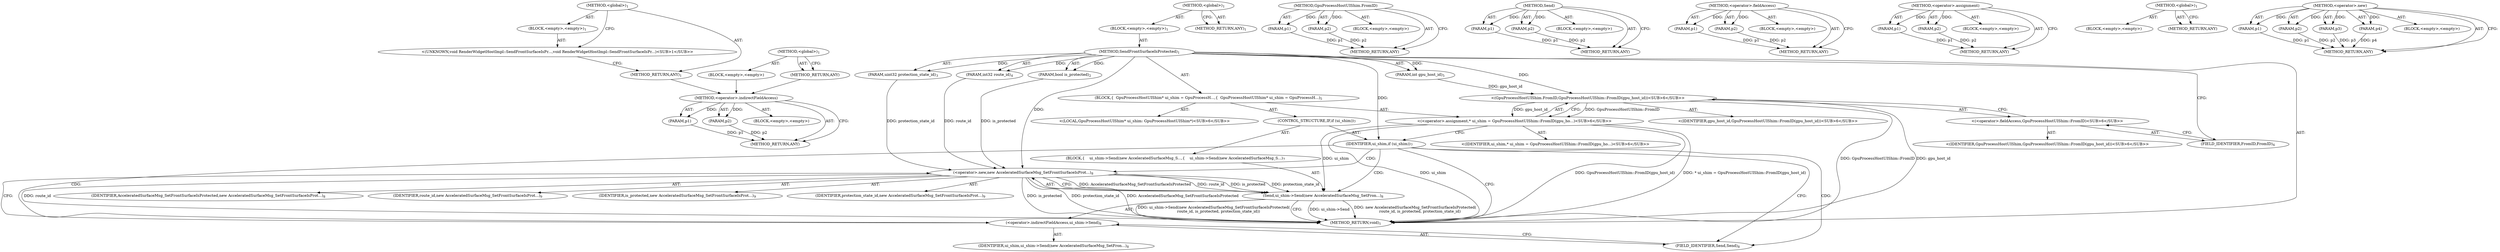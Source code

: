 digraph "&lt;global&gt;" {
vulnerable_81 [label=<(METHOD,&lt;operator&gt;.indirectFieldAccess)>];
vulnerable_82 [label=<(PARAM,p1)>];
vulnerable_83 [label=<(PARAM,p2)>];
vulnerable_84 [label=<(BLOCK,&lt;empty&gt;,&lt;empty&gt;)>];
vulnerable_85 [label=<(METHOD_RETURN,ANY)>];
vulnerable_6 [label=<(METHOD,&lt;global&gt;)<SUB>1</SUB>>];
vulnerable_7 [label=<(BLOCK,&lt;empty&gt;,&lt;empty&gt;)<SUB>1</SUB>>];
vulnerable_8 [label=<(METHOD,SendFrontSurfaceIsProtected)<SUB>1</SUB>>];
vulnerable_9 [label=<(PARAM,bool is_protected)<SUB>2</SUB>>];
vulnerable_10 [label=<(PARAM,uint32 protection_state_id)<SUB>3</SUB>>];
vulnerable_11 [label=<(PARAM,int32 route_id)<SUB>4</SUB>>];
vulnerable_12 [label=<(PARAM,int gpu_host_id)<SUB>5</SUB>>];
vulnerable_13 [label=<(BLOCK,{
  GpuProcessHostUIShim* ui_shim = GpuProcessH...,{
  GpuProcessHostUIShim* ui_shim = GpuProcessH...)<SUB>5</SUB>>];
vulnerable_14 [label="<(LOCAL,GpuProcessHostUIShim* ui_shim: GpuProcessHostUIShim*)<SUB>6</SUB>>"];
vulnerable_15 [label="<(&lt;operator&gt;.assignment,* ui_shim = GpuProcessHostUIShim::FromID(gpu_ho...)<SUB>6</SUB>>"];
vulnerable_16 [label="<(IDENTIFIER,ui_shim,* ui_shim = GpuProcessHostUIShim::FromID(gpu_ho...)<SUB>6</SUB>>"];
vulnerable_17 [label="<(GpuProcessHostUIShim.FromID,GpuProcessHostUIShim::FromID(gpu_host_id))<SUB>6</SUB>>"];
vulnerable_18 [label="<(&lt;operator&gt;.fieldAccess,GpuProcessHostUIShim::FromID)<SUB>6</SUB>>"];
vulnerable_19 [label="<(IDENTIFIER,GpuProcessHostUIShim,GpuProcessHostUIShim::FromID(gpu_host_id))<SUB>6</SUB>>"];
vulnerable_20 [label=<(FIELD_IDENTIFIER,FromID,FromID)<SUB>6</SUB>>];
vulnerable_21 [label="<(IDENTIFIER,gpu_host_id,GpuProcessHostUIShim::FromID(gpu_host_id))<SUB>6</SUB>>"];
vulnerable_22 [label=<(CONTROL_STRUCTURE,IF,if (ui_shim))<SUB>7</SUB>>];
vulnerable_23 [label=<(IDENTIFIER,ui_shim,if (ui_shim))<SUB>7</SUB>>];
vulnerable_24 [label=<(BLOCK,{
    ui_shim-&gt;Send(new AcceleratedSurfaceMsg_S...,{
    ui_shim-&gt;Send(new AcceleratedSurfaceMsg_S...)<SUB>7</SUB>>];
vulnerable_25 [label=<(Send,ui_shim-&gt;Send(new AcceleratedSurfaceMsg_SetFron...)<SUB>8</SUB>>];
vulnerable_26 [label=<(&lt;operator&gt;.indirectFieldAccess,ui_shim-&gt;Send)<SUB>8</SUB>>];
vulnerable_27 [label=<(IDENTIFIER,ui_shim,ui_shim-&gt;Send(new AcceleratedSurfaceMsg_SetFron...)<SUB>8</SUB>>];
vulnerable_28 [label=<(FIELD_IDENTIFIER,Send,Send)<SUB>8</SUB>>];
vulnerable_29 [label=<(&lt;operator&gt;.new,new AcceleratedSurfaceMsg_SetFrontSurfaceIsProt...)<SUB>8</SUB>>];
vulnerable_30 [label=<(IDENTIFIER,AcceleratedSurfaceMsg_SetFrontSurfaceIsProtected,new AcceleratedSurfaceMsg_SetFrontSurfaceIsProt...)<SUB>8</SUB>>];
vulnerable_31 [label=<(IDENTIFIER,route_id,new AcceleratedSurfaceMsg_SetFrontSurfaceIsProt...)<SUB>9</SUB>>];
vulnerable_32 [label=<(IDENTIFIER,is_protected,new AcceleratedSurfaceMsg_SetFrontSurfaceIsProt...)<SUB>9</SUB>>];
vulnerable_33 [label=<(IDENTIFIER,protection_state_id,new AcceleratedSurfaceMsg_SetFrontSurfaceIsProt...)<SUB>9</SUB>>];
vulnerable_34 [label=<(METHOD_RETURN,void)<SUB>1</SUB>>];
vulnerable_36 [label=<(METHOD_RETURN,ANY)<SUB>1</SUB>>];
vulnerable_66 [label=<(METHOD,GpuProcessHostUIShim.FromID)>];
vulnerable_67 [label=<(PARAM,p1)>];
vulnerable_68 [label=<(PARAM,p2)>];
vulnerable_69 [label=<(BLOCK,&lt;empty&gt;,&lt;empty&gt;)>];
vulnerable_70 [label=<(METHOD_RETURN,ANY)>];
vulnerable_76 [label=<(METHOD,Send)>];
vulnerable_77 [label=<(PARAM,p1)>];
vulnerable_78 [label=<(PARAM,p2)>];
vulnerable_79 [label=<(BLOCK,&lt;empty&gt;,&lt;empty&gt;)>];
vulnerable_80 [label=<(METHOD_RETURN,ANY)>];
vulnerable_71 [label=<(METHOD,&lt;operator&gt;.fieldAccess)>];
vulnerable_72 [label=<(PARAM,p1)>];
vulnerable_73 [label=<(PARAM,p2)>];
vulnerable_74 [label=<(BLOCK,&lt;empty&gt;,&lt;empty&gt;)>];
vulnerable_75 [label=<(METHOD_RETURN,ANY)>];
vulnerable_61 [label=<(METHOD,&lt;operator&gt;.assignment)>];
vulnerable_62 [label=<(PARAM,p1)>];
vulnerable_63 [label=<(PARAM,p2)>];
vulnerable_64 [label=<(BLOCK,&lt;empty&gt;,&lt;empty&gt;)>];
vulnerable_65 [label=<(METHOD_RETURN,ANY)>];
vulnerable_55 [label=<(METHOD,&lt;global&gt;)<SUB>1</SUB>>];
vulnerable_56 [label=<(BLOCK,&lt;empty&gt;,&lt;empty&gt;)>];
vulnerable_57 [label=<(METHOD_RETURN,ANY)>];
vulnerable_86 [label=<(METHOD,&lt;operator&gt;.new)>];
vulnerable_87 [label=<(PARAM,p1)>];
vulnerable_88 [label=<(PARAM,p2)>];
vulnerable_89 [label=<(PARAM,p3)>];
vulnerable_90 [label=<(PARAM,p4)>];
vulnerable_91 [label=<(BLOCK,&lt;empty&gt;,&lt;empty&gt;)>];
vulnerable_92 [label=<(METHOD_RETURN,ANY)>];
fixed_6 [label=<(METHOD,&lt;global&gt;)<SUB>1</SUB>>];
fixed_7 [label=<(BLOCK,&lt;empty&gt;,&lt;empty&gt;)<SUB>1</SUB>>];
fixed_8 [label="<(UNKNOWN,void RenderWidgetHostImpl::SendFrontSurfaceIsPr...,void RenderWidgetHostImpl::SendFrontSurfaceIsPr...)<SUB>1</SUB>>"];
fixed_9 [label=<(METHOD_RETURN,ANY)<SUB>1</SUB>>];
fixed_14 [label=<(METHOD,&lt;global&gt;)<SUB>1</SUB>>];
fixed_15 [label=<(BLOCK,&lt;empty&gt;,&lt;empty&gt;)>];
fixed_16 [label=<(METHOD_RETURN,ANY)>];
vulnerable_81 -> vulnerable_82  [key=0, label="AST: "];
vulnerable_81 -> vulnerable_82  [key=1, label="DDG: "];
vulnerable_81 -> vulnerable_84  [key=0, label="AST: "];
vulnerable_81 -> vulnerable_83  [key=0, label="AST: "];
vulnerable_81 -> vulnerable_83  [key=1, label="DDG: "];
vulnerable_81 -> vulnerable_85  [key=0, label="AST: "];
vulnerable_81 -> vulnerable_85  [key=1, label="CFG: "];
vulnerable_82 -> vulnerable_85  [key=0, label="DDG: p1"];
vulnerable_83 -> vulnerable_85  [key=0, label="DDG: p2"];
vulnerable_6 -> vulnerable_7  [key=0, label="AST: "];
vulnerable_6 -> vulnerable_36  [key=0, label="AST: "];
vulnerable_6 -> vulnerable_36  [key=1, label="CFG: "];
vulnerable_7 -> vulnerable_8  [key=0, label="AST: "];
vulnerable_8 -> vulnerable_9  [key=0, label="AST: "];
vulnerable_8 -> vulnerable_9  [key=1, label="DDG: "];
vulnerable_8 -> vulnerable_10  [key=0, label="AST: "];
vulnerable_8 -> vulnerable_10  [key=1, label="DDG: "];
vulnerable_8 -> vulnerable_11  [key=0, label="AST: "];
vulnerable_8 -> vulnerable_11  [key=1, label="DDG: "];
vulnerable_8 -> vulnerable_12  [key=0, label="AST: "];
vulnerable_8 -> vulnerable_12  [key=1, label="DDG: "];
vulnerable_8 -> vulnerable_13  [key=0, label="AST: "];
vulnerable_8 -> vulnerable_34  [key=0, label="AST: "];
vulnerable_8 -> vulnerable_20  [key=0, label="CFG: "];
vulnerable_8 -> vulnerable_23  [key=0, label="DDG: "];
vulnerable_8 -> vulnerable_17  [key=0, label="DDG: "];
vulnerable_8 -> vulnerable_29  [key=0, label="DDG: "];
vulnerable_9 -> vulnerable_29  [key=0, label="DDG: is_protected"];
vulnerable_10 -> vulnerable_29  [key=0, label="DDG: protection_state_id"];
vulnerable_11 -> vulnerable_29  [key=0, label="DDG: route_id"];
vulnerable_12 -> vulnerable_17  [key=0, label="DDG: gpu_host_id"];
vulnerable_13 -> vulnerable_14  [key=0, label="AST: "];
vulnerable_13 -> vulnerable_15  [key=0, label="AST: "];
vulnerable_13 -> vulnerable_22  [key=0, label="AST: "];
vulnerable_15 -> vulnerable_16  [key=0, label="AST: "];
vulnerable_15 -> vulnerable_17  [key=0, label="AST: "];
vulnerable_15 -> vulnerable_23  [key=0, label="CFG: "];
vulnerable_15 -> vulnerable_34  [key=0, label="DDG: ui_shim"];
vulnerable_15 -> vulnerable_34  [key=1, label="DDG: GpuProcessHostUIShim::FromID(gpu_host_id)"];
vulnerable_15 -> vulnerable_34  [key=2, label="DDG: * ui_shim = GpuProcessHostUIShim::FromID(gpu_host_id)"];
vulnerable_15 -> vulnerable_25  [key=0, label="DDG: ui_shim"];
vulnerable_17 -> vulnerable_18  [key=0, label="AST: "];
vulnerable_17 -> vulnerable_21  [key=0, label="AST: "];
vulnerable_17 -> vulnerable_15  [key=0, label="CFG: "];
vulnerable_17 -> vulnerable_15  [key=1, label="DDG: GpuProcessHostUIShim::FromID"];
vulnerable_17 -> vulnerable_15  [key=2, label="DDG: gpu_host_id"];
vulnerable_17 -> vulnerable_34  [key=0, label="DDG: GpuProcessHostUIShim::FromID"];
vulnerable_17 -> vulnerable_34  [key=1, label="DDG: gpu_host_id"];
vulnerable_18 -> vulnerable_19  [key=0, label="AST: "];
vulnerable_18 -> vulnerable_20  [key=0, label="AST: "];
vulnerable_18 -> vulnerable_17  [key=0, label="CFG: "];
vulnerable_20 -> vulnerable_18  [key=0, label="CFG: "];
vulnerable_22 -> vulnerable_23  [key=0, label="AST: "];
vulnerable_22 -> vulnerable_24  [key=0, label="AST: "];
vulnerable_23 -> vulnerable_34  [key=0, label="CFG: "];
vulnerable_23 -> vulnerable_28  [key=0, label="CFG: "];
vulnerable_23 -> vulnerable_28  [key=1, label="CDG: "];
vulnerable_23 -> vulnerable_29  [key=0, label="CDG: "];
vulnerable_23 -> vulnerable_25  [key=0, label="CDG: "];
vulnerable_23 -> vulnerable_26  [key=0, label="CDG: "];
vulnerable_24 -> vulnerable_25  [key=0, label="AST: "];
vulnerable_25 -> vulnerable_26  [key=0, label="AST: "];
vulnerable_25 -> vulnerable_29  [key=0, label="AST: "];
vulnerable_25 -> vulnerable_34  [key=0, label="CFG: "];
vulnerable_25 -> vulnerable_34  [key=1, label="DDG: ui_shim-&gt;Send"];
vulnerable_25 -> vulnerable_34  [key=2, label="DDG: new AcceleratedSurfaceMsg_SetFrontSurfaceIsProtected(
        route_id, is_protected, protection_state_id)"];
vulnerable_25 -> vulnerable_34  [key=3, label="DDG: ui_shim-&gt;Send(new AcceleratedSurfaceMsg_SetFrontSurfaceIsProtected(
        route_id, is_protected, protection_state_id))"];
vulnerable_26 -> vulnerable_27  [key=0, label="AST: "];
vulnerable_26 -> vulnerable_28  [key=0, label="AST: "];
vulnerable_26 -> vulnerable_29  [key=0, label="CFG: "];
vulnerable_28 -> vulnerable_26  [key=0, label="CFG: "];
vulnerable_29 -> vulnerable_30  [key=0, label="AST: "];
vulnerable_29 -> vulnerable_31  [key=0, label="AST: "];
vulnerable_29 -> vulnerable_32  [key=0, label="AST: "];
vulnerable_29 -> vulnerable_33  [key=0, label="AST: "];
vulnerable_29 -> vulnerable_25  [key=0, label="CFG: "];
vulnerable_29 -> vulnerable_25  [key=1, label="DDG: AcceleratedSurfaceMsg_SetFrontSurfaceIsProtected"];
vulnerable_29 -> vulnerable_25  [key=2, label="DDG: route_id"];
vulnerable_29 -> vulnerable_25  [key=3, label="DDG: is_protected"];
vulnerable_29 -> vulnerable_25  [key=4, label="DDG: protection_state_id"];
vulnerable_29 -> vulnerable_34  [key=0, label="DDG: route_id"];
vulnerable_29 -> vulnerable_34  [key=1, label="DDG: is_protected"];
vulnerable_29 -> vulnerable_34  [key=2, label="DDG: protection_state_id"];
vulnerable_29 -> vulnerable_34  [key=3, label="DDG: AcceleratedSurfaceMsg_SetFrontSurfaceIsProtected"];
vulnerable_66 -> vulnerable_67  [key=0, label="AST: "];
vulnerable_66 -> vulnerable_67  [key=1, label="DDG: "];
vulnerable_66 -> vulnerable_69  [key=0, label="AST: "];
vulnerable_66 -> vulnerable_68  [key=0, label="AST: "];
vulnerable_66 -> vulnerable_68  [key=1, label="DDG: "];
vulnerable_66 -> vulnerable_70  [key=0, label="AST: "];
vulnerable_66 -> vulnerable_70  [key=1, label="CFG: "];
vulnerable_67 -> vulnerable_70  [key=0, label="DDG: p1"];
vulnerable_68 -> vulnerable_70  [key=0, label="DDG: p2"];
vulnerable_76 -> vulnerable_77  [key=0, label="AST: "];
vulnerable_76 -> vulnerable_77  [key=1, label="DDG: "];
vulnerable_76 -> vulnerable_79  [key=0, label="AST: "];
vulnerable_76 -> vulnerable_78  [key=0, label="AST: "];
vulnerable_76 -> vulnerable_78  [key=1, label="DDG: "];
vulnerable_76 -> vulnerable_80  [key=0, label="AST: "];
vulnerable_76 -> vulnerable_80  [key=1, label="CFG: "];
vulnerable_77 -> vulnerable_80  [key=0, label="DDG: p1"];
vulnerable_78 -> vulnerable_80  [key=0, label="DDG: p2"];
vulnerable_71 -> vulnerable_72  [key=0, label="AST: "];
vulnerable_71 -> vulnerable_72  [key=1, label="DDG: "];
vulnerable_71 -> vulnerable_74  [key=0, label="AST: "];
vulnerable_71 -> vulnerable_73  [key=0, label="AST: "];
vulnerable_71 -> vulnerable_73  [key=1, label="DDG: "];
vulnerable_71 -> vulnerable_75  [key=0, label="AST: "];
vulnerable_71 -> vulnerable_75  [key=1, label="CFG: "];
vulnerable_72 -> vulnerable_75  [key=0, label="DDG: p1"];
vulnerable_73 -> vulnerable_75  [key=0, label="DDG: p2"];
vulnerable_61 -> vulnerable_62  [key=0, label="AST: "];
vulnerable_61 -> vulnerable_62  [key=1, label="DDG: "];
vulnerable_61 -> vulnerable_64  [key=0, label="AST: "];
vulnerable_61 -> vulnerable_63  [key=0, label="AST: "];
vulnerable_61 -> vulnerable_63  [key=1, label="DDG: "];
vulnerable_61 -> vulnerable_65  [key=0, label="AST: "];
vulnerable_61 -> vulnerable_65  [key=1, label="CFG: "];
vulnerable_62 -> vulnerable_65  [key=0, label="DDG: p1"];
vulnerable_63 -> vulnerable_65  [key=0, label="DDG: p2"];
vulnerable_55 -> vulnerable_56  [key=0, label="AST: "];
vulnerable_55 -> vulnerable_57  [key=0, label="AST: "];
vulnerable_55 -> vulnerable_57  [key=1, label="CFG: "];
vulnerable_86 -> vulnerable_87  [key=0, label="AST: "];
vulnerable_86 -> vulnerable_87  [key=1, label="DDG: "];
vulnerable_86 -> vulnerable_91  [key=0, label="AST: "];
vulnerable_86 -> vulnerable_88  [key=0, label="AST: "];
vulnerable_86 -> vulnerable_88  [key=1, label="DDG: "];
vulnerable_86 -> vulnerable_92  [key=0, label="AST: "];
vulnerable_86 -> vulnerable_92  [key=1, label="CFG: "];
vulnerable_86 -> vulnerable_89  [key=0, label="AST: "];
vulnerable_86 -> vulnerable_89  [key=1, label="DDG: "];
vulnerable_86 -> vulnerable_90  [key=0, label="AST: "];
vulnerable_86 -> vulnerable_90  [key=1, label="DDG: "];
vulnerable_87 -> vulnerable_92  [key=0, label="DDG: p1"];
vulnerable_88 -> vulnerable_92  [key=0, label="DDG: p2"];
vulnerable_89 -> vulnerable_92  [key=0, label="DDG: p3"];
vulnerable_90 -> vulnerable_92  [key=0, label="DDG: p4"];
fixed_6 -> fixed_7  [key=0, label="AST: "];
fixed_6 -> fixed_9  [key=0, label="AST: "];
fixed_6 -> fixed_8  [key=0, label="CFG: "];
fixed_7 -> fixed_8  [key=0, label="AST: "];
fixed_8 -> fixed_9  [key=0, label="CFG: "];
fixed_9 -> vulnerable_81  [key=0];
fixed_14 -> fixed_15  [key=0, label="AST: "];
fixed_14 -> fixed_16  [key=0, label="AST: "];
fixed_14 -> fixed_16  [key=1, label="CFG: "];
fixed_15 -> vulnerable_81  [key=0];
fixed_16 -> vulnerable_81  [key=0];
}
